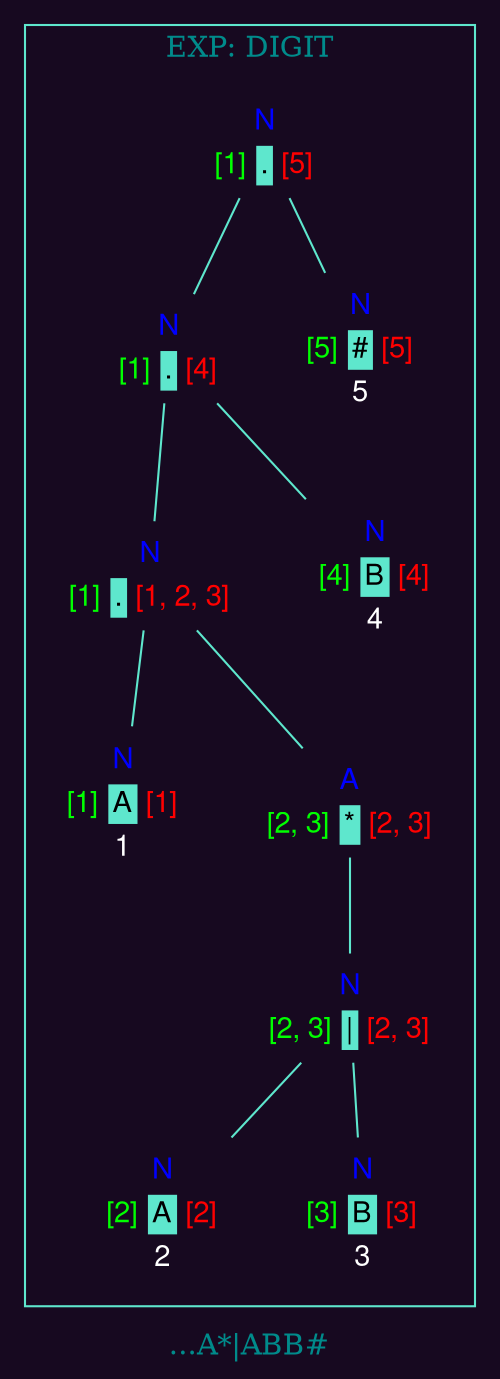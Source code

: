 graph "" {

    fontcolor="cyan4"
    bgcolor="#170920"
    node [fontname="Helvetica,Arial,sans-serif", shape=none]

    label="...A*|ABB#"

    subgraph cluster01{
        color="#5ee7cd"
        label="EXP: DIGIT"
        n0 -- n1 [color="#5ee7cd"] ;
        n0 -- n9 [color="#5ee7cd"] ;
        n0 [label = <
                <table border="0">
                    <tr><td colspan="3"><font color="blue">N</font></td></tr>
                    <tr><td><font color="green">[1]</font></td>
                    <td bgcolor="#5ee7cd"><font color="black">.</font></td>
                    <td ><font color="red">[5]</font></td></tr>
                </table>
            > ] ;
        n1 -- n2 [color="#5ee7cd"] ;
        n1 -- n8 [color="#5ee7cd"] ;
        n1 [label = <
                <table border="0">
                    <tr><td colspan="3"><font color="blue">N</font></td></tr>
                    <tr><td><font color="green">[1]</font></td>
                    <td bgcolor="#5ee7cd"><font color="black">.</font></td>
                    <td ><font color="red">[4]</font></td></tr>
                </table>
            > ] ;
        n2 -- n3 [color="#5ee7cd"] ;
        n2 -- n4 [color="#5ee7cd"] ;
        n2 [label = <
                <table border="0">
                    <tr><td colspan="3"><font color="blue">N</font></td></tr>
                    <tr><td><font color="green">[1]</font></td>
                    <td bgcolor="#5ee7cd"><font color="black">.</font></td>
                    <td ><font color="red">[1, 2, 3]</font></td></tr>
                </table>
            > ] ;
        n3 [label = <
                <table border="0">
                    <tr><td colspan="3"><font color="blue">N</font></td></tr>
                    <tr><td><font color="green">[1]</font></td>
                    <td bgcolor="#5ee7cd"><font color="black">A</font></td>
                    <td ><font color="red">[1]</font></td></tr>
                    <tr><td colspan="3"><font color="white">1</font></td></tr>
                </table>
            > ] ;        n4 -- n5 [color="#5ee7cd"] ;
        n4 [label = <
                <table border="0">
                    <tr><td colspan="3"><font color="blue">A</font></td></tr>
                    <tr><td><font color="green">[2, 3]</font></td>
                    <td bgcolor="#5ee7cd"><font color="black">*</font></td>
                    <td ><font color="red">[2, 3]</font></td></tr>
                </table>
            > ] ;
        n5 -- n6 [color="#5ee7cd"] ;
        n5 -- n7 [color="#5ee7cd"] ;
        n5 [label = <
                <table border="0">
                    <tr><td colspan="3"><font color="blue">N</font></td></tr>
                    <tr><td><font color="green">[2, 3]</font></td>
                    <td bgcolor="#5ee7cd"><font color="black">|</font></td>
                    <td ><font color="red">[2, 3]</font></td></tr>
                </table>
            > ] ;
        n6 [label = <
                <table border="0">
                    <tr><td colspan="3"><font color="blue">N</font></td></tr>
                    <tr><td><font color="green">[2]</font></td>
                    <td bgcolor="#5ee7cd"><font color="black">A</font></td>
                    <td ><font color="red">[2]</font></td></tr>
                    <tr><td colspan="3"><font color="white">2</font></td></tr>
                </table>
            > ] ;        n7 [label = <
                <table border="0">
                    <tr><td colspan="3"><font color="blue">N</font></td></tr>
                    <tr><td><font color="green">[3]</font></td>
                    <td bgcolor="#5ee7cd"><font color="black">B</font></td>
                    <td ><font color="red">[3]</font></td></tr>
                    <tr><td colspan="3"><font color="white">3</font></td></tr>
                </table>
            > ] ;        n8 [label = <
                <table border="0">
                    <tr><td colspan="3"><font color="blue">N</font></td></tr>
                    <tr><td><font color="green">[4]</font></td>
                    <td bgcolor="#5ee7cd"><font color="black">B</font></td>
                    <td ><font color="red">[4]</font></td></tr>
                    <tr><td colspan="3"><font color="white">4</font></td></tr>
                </table>
            > ] ;        n9 [label = <
                <table border="0">
                    <tr><td colspan="3"><font color="blue">N</font></td></tr>
                    <tr><td><font color="green">[5]</font></td>
                    <td bgcolor="#5ee7cd"><font color="black">#</font></td>
                    <td ><font color="red">[5]</font></td></tr>
                    <tr><td colspan="3"><font color="white">5</font></td></tr>
                </table>
            > ] ;    }
}
